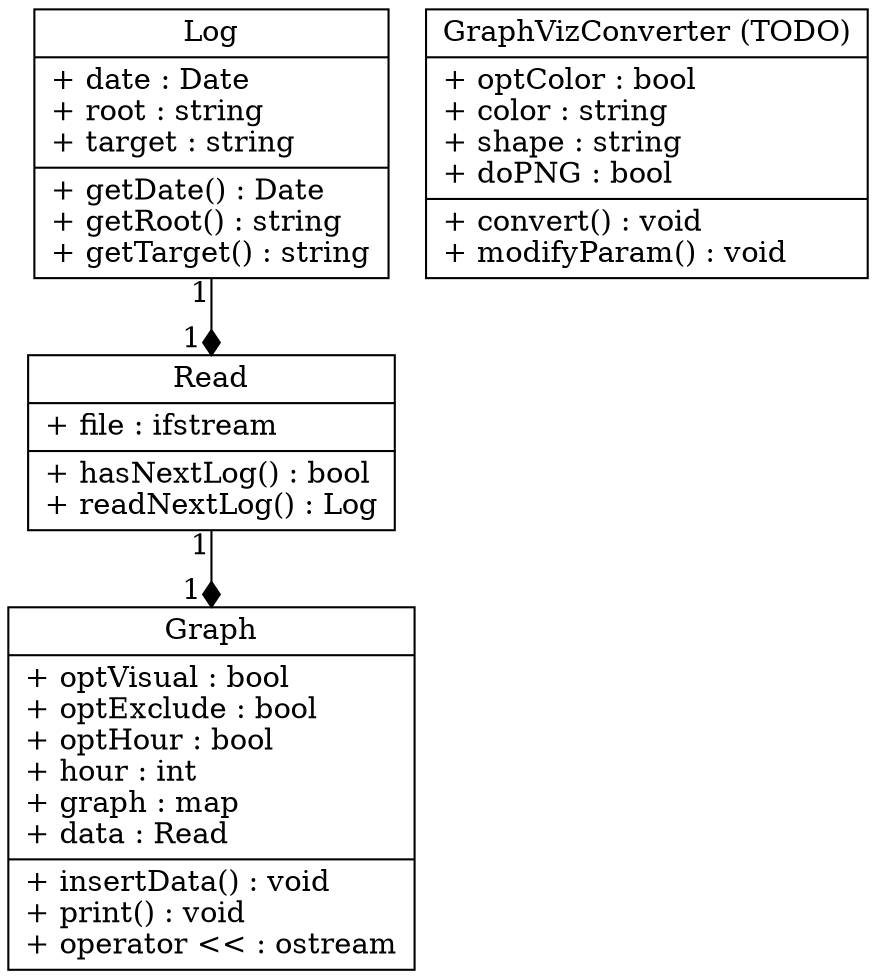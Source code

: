 digraph UML
{
	Read
	[
		label = 
			"{ 
				Read 
			| 
				+ file : ifstream\l
			| 
				+ hasNextLog()  : bool\l
				+ readNextLog() : Log\l
			}",
		shape=record
	]

	Log
	[
		label = 
			"{ 
				Log 
			|
				+ date   : Date\l
				+ root   : string\l
				+ target : string\l
	
			|
				+ getDate()   : Date\l
				+ getRoot()   : string\l
				+ getTarget() : string\l
			}",
		shape=record
	]

	Graph1
	[
		label =
			"{
				Graph 
			|
				+ optVisual  : bool \l
				+ optExclude : bool\l
				+ optHour    : bool\l
				+ hour       : int\l
				+ graph      : map\l
				+ data       : Read\l
			|
				+ insertData()  : void\l
				+ print()       : void\l
				+ operator \<\< : ostream\l
			}",
		shape=record
	]

	GraphVizConverter
	[
		label =
			"{
				GraphVizConverter (TODO)
			|
				+ optColor : bool \l
				+ color    : string\l
				+ shape    : string\l
				+ doPNG    : bool\l
			|
				+ convert()     : void\l
				+ modifyParam() : void\l
			}",
		shape=record
	]

	Log -> Read
	[
		arrowhead=diamond,
		taillabel=1,
		headlabel="1 "
	]

	Read -> Graph1
	[
		arrowhead=diamond,
		taillabel=1,
		headlabel="1 "
	]
}